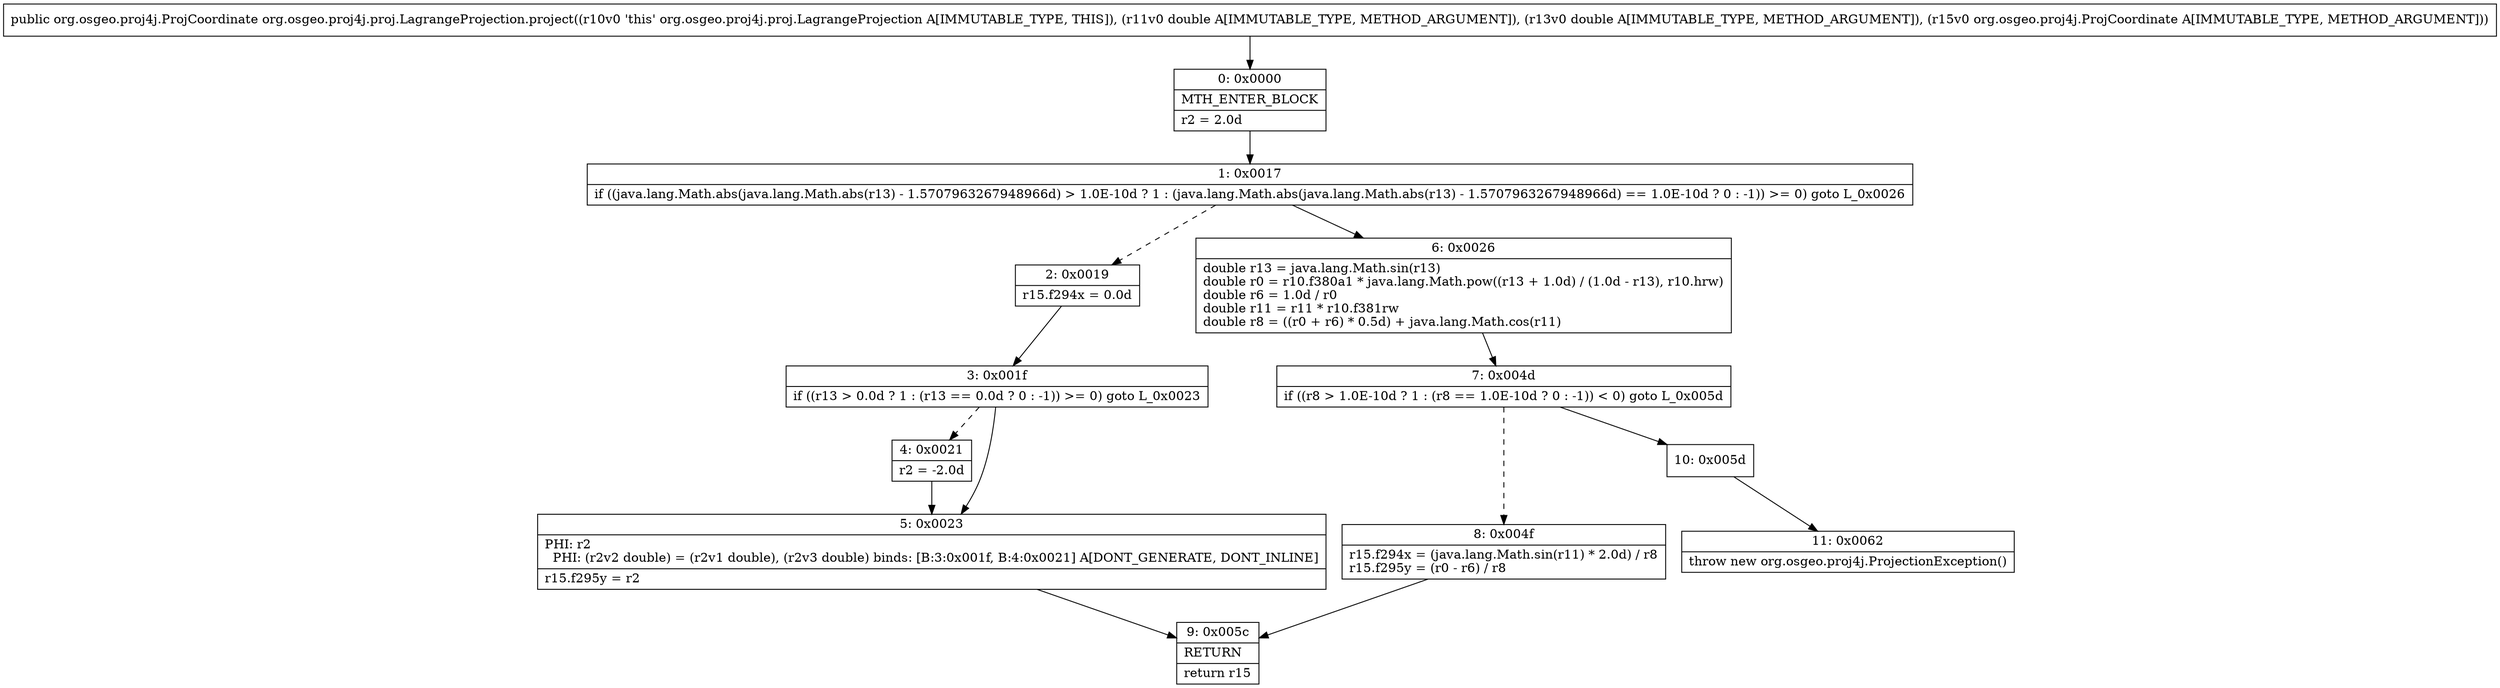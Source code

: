 digraph "CFG fororg.osgeo.proj4j.proj.LagrangeProjection.project(DDLorg\/osgeo\/proj4j\/ProjCoordinate;)Lorg\/osgeo\/proj4j\/ProjCoordinate;" {
Node_0 [shape=record,label="{0\:\ 0x0000|MTH_ENTER_BLOCK\l|r2 = 2.0d\l}"];
Node_1 [shape=record,label="{1\:\ 0x0017|if ((java.lang.Math.abs(java.lang.Math.abs(r13) \- 1.5707963267948966d) \> 1.0E\-10d ? 1 : (java.lang.Math.abs(java.lang.Math.abs(r13) \- 1.5707963267948966d) == 1.0E\-10d ? 0 : \-1)) \>= 0) goto L_0x0026\l}"];
Node_2 [shape=record,label="{2\:\ 0x0019|r15.f294x = 0.0d\l}"];
Node_3 [shape=record,label="{3\:\ 0x001f|if ((r13 \> 0.0d ? 1 : (r13 == 0.0d ? 0 : \-1)) \>= 0) goto L_0x0023\l}"];
Node_4 [shape=record,label="{4\:\ 0x0021|r2 = \-2.0d\l}"];
Node_5 [shape=record,label="{5\:\ 0x0023|PHI: r2 \l  PHI: (r2v2 double) = (r2v1 double), (r2v3 double) binds: [B:3:0x001f, B:4:0x0021] A[DONT_GENERATE, DONT_INLINE]\l|r15.f295y = r2\l}"];
Node_6 [shape=record,label="{6\:\ 0x0026|double r13 = java.lang.Math.sin(r13)\ldouble r0 = r10.f380a1 * java.lang.Math.pow((r13 + 1.0d) \/ (1.0d \- r13), r10.hrw)\ldouble r6 = 1.0d \/ r0\ldouble r11 = r11 * r10.f381rw\ldouble r8 = ((r0 + r6) * 0.5d) + java.lang.Math.cos(r11)\l}"];
Node_7 [shape=record,label="{7\:\ 0x004d|if ((r8 \> 1.0E\-10d ? 1 : (r8 == 1.0E\-10d ? 0 : \-1)) \< 0) goto L_0x005d\l}"];
Node_8 [shape=record,label="{8\:\ 0x004f|r15.f294x = (java.lang.Math.sin(r11) * 2.0d) \/ r8\lr15.f295y = (r0 \- r6) \/ r8\l}"];
Node_9 [shape=record,label="{9\:\ 0x005c|RETURN\l|return r15\l}"];
Node_10 [shape=record,label="{10\:\ 0x005d}"];
Node_11 [shape=record,label="{11\:\ 0x0062|throw new org.osgeo.proj4j.ProjectionException()\l}"];
MethodNode[shape=record,label="{public org.osgeo.proj4j.ProjCoordinate org.osgeo.proj4j.proj.LagrangeProjection.project((r10v0 'this' org.osgeo.proj4j.proj.LagrangeProjection A[IMMUTABLE_TYPE, THIS]), (r11v0 double A[IMMUTABLE_TYPE, METHOD_ARGUMENT]), (r13v0 double A[IMMUTABLE_TYPE, METHOD_ARGUMENT]), (r15v0 org.osgeo.proj4j.ProjCoordinate A[IMMUTABLE_TYPE, METHOD_ARGUMENT])) }"];
MethodNode -> Node_0;
Node_0 -> Node_1;
Node_1 -> Node_2[style=dashed];
Node_1 -> Node_6;
Node_2 -> Node_3;
Node_3 -> Node_4[style=dashed];
Node_3 -> Node_5;
Node_4 -> Node_5;
Node_5 -> Node_9;
Node_6 -> Node_7;
Node_7 -> Node_8[style=dashed];
Node_7 -> Node_10;
Node_8 -> Node_9;
Node_10 -> Node_11;
}

